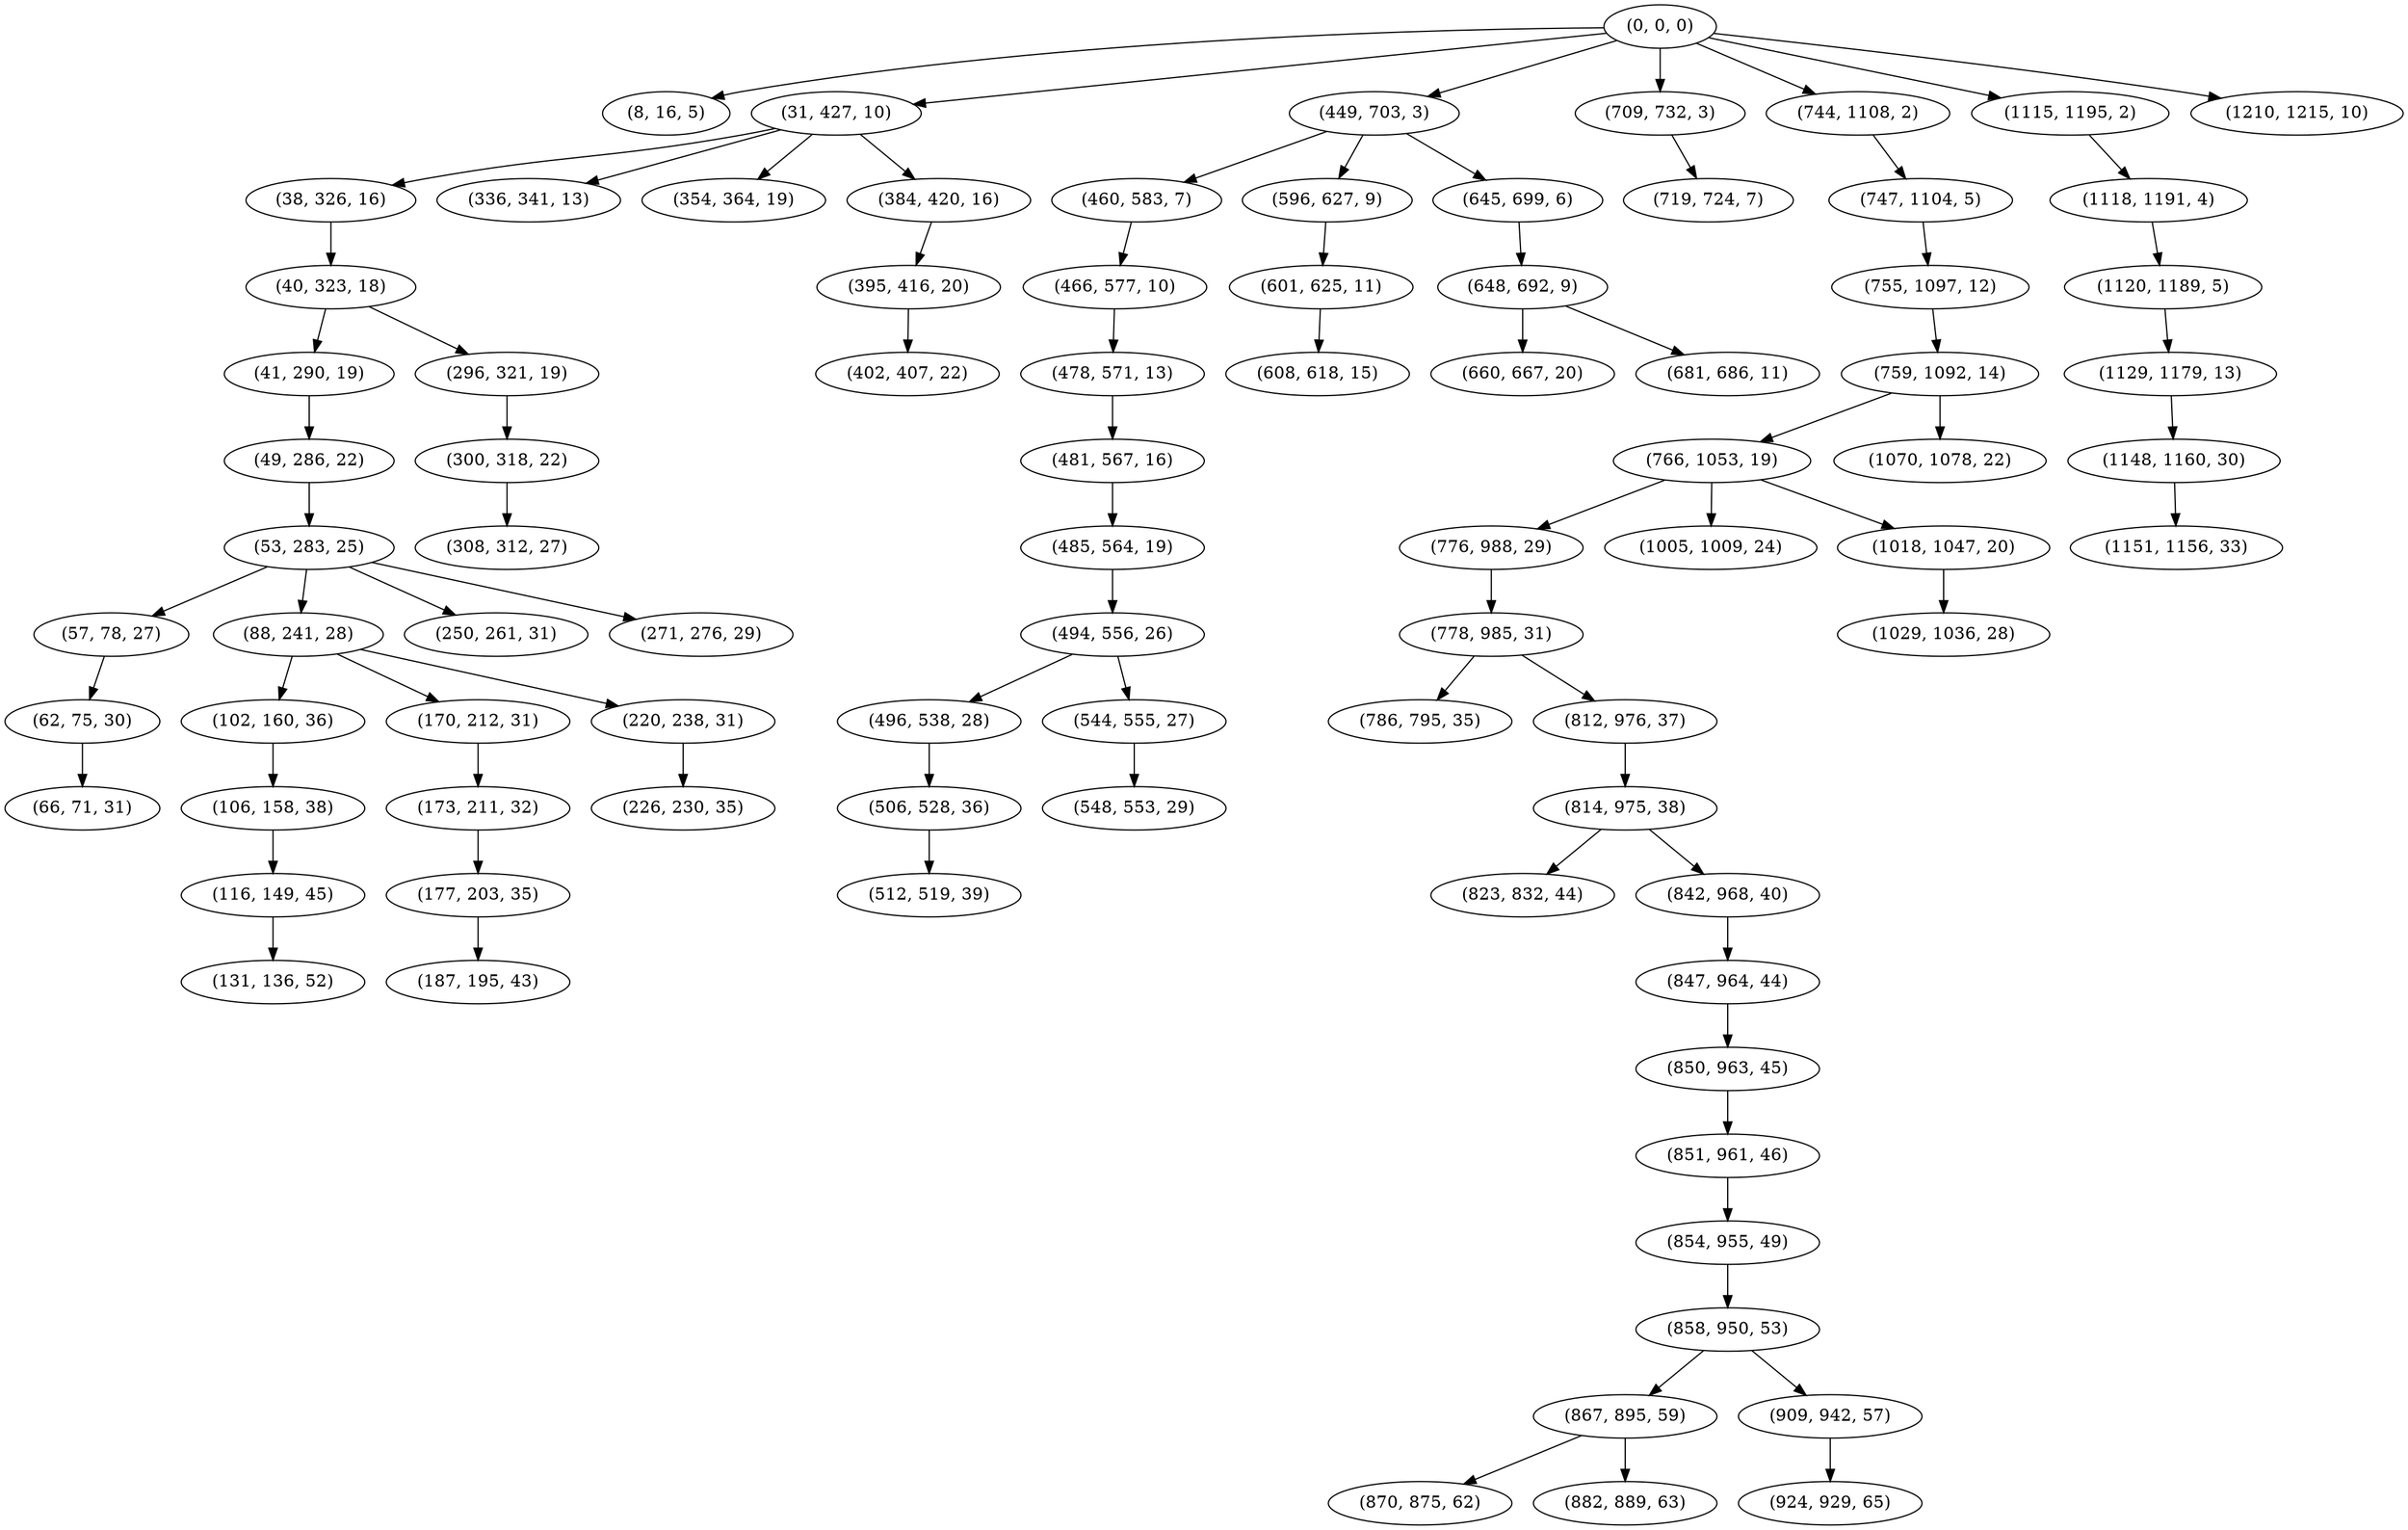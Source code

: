 digraph tree {
    "(0, 0, 0)";
    "(8, 16, 5)";
    "(31, 427, 10)";
    "(38, 326, 16)";
    "(40, 323, 18)";
    "(41, 290, 19)";
    "(49, 286, 22)";
    "(53, 283, 25)";
    "(57, 78, 27)";
    "(62, 75, 30)";
    "(66, 71, 31)";
    "(88, 241, 28)";
    "(102, 160, 36)";
    "(106, 158, 38)";
    "(116, 149, 45)";
    "(131, 136, 52)";
    "(170, 212, 31)";
    "(173, 211, 32)";
    "(177, 203, 35)";
    "(187, 195, 43)";
    "(220, 238, 31)";
    "(226, 230, 35)";
    "(250, 261, 31)";
    "(271, 276, 29)";
    "(296, 321, 19)";
    "(300, 318, 22)";
    "(308, 312, 27)";
    "(336, 341, 13)";
    "(354, 364, 19)";
    "(384, 420, 16)";
    "(395, 416, 20)";
    "(402, 407, 22)";
    "(449, 703, 3)";
    "(460, 583, 7)";
    "(466, 577, 10)";
    "(478, 571, 13)";
    "(481, 567, 16)";
    "(485, 564, 19)";
    "(494, 556, 26)";
    "(496, 538, 28)";
    "(506, 528, 36)";
    "(512, 519, 39)";
    "(544, 555, 27)";
    "(548, 553, 29)";
    "(596, 627, 9)";
    "(601, 625, 11)";
    "(608, 618, 15)";
    "(645, 699, 6)";
    "(648, 692, 9)";
    "(660, 667, 20)";
    "(681, 686, 11)";
    "(709, 732, 3)";
    "(719, 724, 7)";
    "(744, 1108, 2)";
    "(747, 1104, 5)";
    "(755, 1097, 12)";
    "(759, 1092, 14)";
    "(766, 1053, 19)";
    "(776, 988, 29)";
    "(778, 985, 31)";
    "(786, 795, 35)";
    "(812, 976, 37)";
    "(814, 975, 38)";
    "(823, 832, 44)";
    "(842, 968, 40)";
    "(847, 964, 44)";
    "(850, 963, 45)";
    "(851, 961, 46)";
    "(854, 955, 49)";
    "(858, 950, 53)";
    "(867, 895, 59)";
    "(870, 875, 62)";
    "(882, 889, 63)";
    "(909, 942, 57)";
    "(924, 929, 65)";
    "(1005, 1009, 24)";
    "(1018, 1047, 20)";
    "(1029, 1036, 28)";
    "(1070, 1078, 22)";
    "(1115, 1195, 2)";
    "(1118, 1191, 4)";
    "(1120, 1189, 5)";
    "(1129, 1179, 13)";
    "(1148, 1160, 30)";
    "(1151, 1156, 33)";
    "(1210, 1215, 10)";
    "(0, 0, 0)" -> "(8, 16, 5)";
    "(0, 0, 0)" -> "(31, 427, 10)";
    "(0, 0, 0)" -> "(449, 703, 3)";
    "(0, 0, 0)" -> "(709, 732, 3)";
    "(0, 0, 0)" -> "(744, 1108, 2)";
    "(0, 0, 0)" -> "(1115, 1195, 2)";
    "(0, 0, 0)" -> "(1210, 1215, 10)";
    "(31, 427, 10)" -> "(38, 326, 16)";
    "(31, 427, 10)" -> "(336, 341, 13)";
    "(31, 427, 10)" -> "(354, 364, 19)";
    "(31, 427, 10)" -> "(384, 420, 16)";
    "(38, 326, 16)" -> "(40, 323, 18)";
    "(40, 323, 18)" -> "(41, 290, 19)";
    "(40, 323, 18)" -> "(296, 321, 19)";
    "(41, 290, 19)" -> "(49, 286, 22)";
    "(49, 286, 22)" -> "(53, 283, 25)";
    "(53, 283, 25)" -> "(57, 78, 27)";
    "(53, 283, 25)" -> "(88, 241, 28)";
    "(53, 283, 25)" -> "(250, 261, 31)";
    "(53, 283, 25)" -> "(271, 276, 29)";
    "(57, 78, 27)" -> "(62, 75, 30)";
    "(62, 75, 30)" -> "(66, 71, 31)";
    "(88, 241, 28)" -> "(102, 160, 36)";
    "(88, 241, 28)" -> "(170, 212, 31)";
    "(88, 241, 28)" -> "(220, 238, 31)";
    "(102, 160, 36)" -> "(106, 158, 38)";
    "(106, 158, 38)" -> "(116, 149, 45)";
    "(116, 149, 45)" -> "(131, 136, 52)";
    "(170, 212, 31)" -> "(173, 211, 32)";
    "(173, 211, 32)" -> "(177, 203, 35)";
    "(177, 203, 35)" -> "(187, 195, 43)";
    "(220, 238, 31)" -> "(226, 230, 35)";
    "(296, 321, 19)" -> "(300, 318, 22)";
    "(300, 318, 22)" -> "(308, 312, 27)";
    "(384, 420, 16)" -> "(395, 416, 20)";
    "(395, 416, 20)" -> "(402, 407, 22)";
    "(449, 703, 3)" -> "(460, 583, 7)";
    "(449, 703, 3)" -> "(596, 627, 9)";
    "(449, 703, 3)" -> "(645, 699, 6)";
    "(460, 583, 7)" -> "(466, 577, 10)";
    "(466, 577, 10)" -> "(478, 571, 13)";
    "(478, 571, 13)" -> "(481, 567, 16)";
    "(481, 567, 16)" -> "(485, 564, 19)";
    "(485, 564, 19)" -> "(494, 556, 26)";
    "(494, 556, 26)" -> "(496, 538, 28)";
    "(494, 556, 26)" -> "(544, 555, 27)";
    "(496, 538, 28)" -> "(506, 528, 36)";
    "(506, 528, 36)" -> "(512, 519, 39)";
    "(544, 555, 27)" -> "(548, 553, 29)";
    "(596, 627, 9)" -> "(601, 625, 11)";
    "(601, 625, 11)" -> "(608, 618, 15)";
    "(645, 699, 6)" -> "(648, 692, 9)";
    "(648, 692, 9)" -> "(660, 667, 20)";
    "(648, 692, 9)" -> "(681, 686, 11)";
    "(709, 732, 3)" -> "(719, 724, 7)";
    "(744, 1108, 2)" -> "(747, 1104, 5)";
    "(747, 1104, 5)" -> "(755, 1097, 12)";
    "(755, 1097, 12)" -> "(759, 1092, 14)";
    "(759, 1092, 14)" -> "(766, 1053, 19)";
    "(759, 1092, 14)" -> "(1070, 1078, 22)";
    "(766, 1053, 19)" -> "(776, 988, 29)";
    "(766, 1053, 19)" -> "(1005, 1009, 24)";
    "(766, 1053, 19)" -> "(1018, 1047, 20)";
    "(776, 988, 29)" -> "(778, 985, 31)";
    "(778, 985, 31)" -> "(786, 795, 35)";
    "(778, 985, 31)" -> "(812, 976, 37)";
    "(812, 976, 37)" -> "(814, 975, 38)";
    "(814, 975, 38)" -> "(823, 832, 44)";
    "(814, 975, 38)" -> "(842, 968, 40)";
    "(842, 968, 40)" -> "(847, 964, 44)";
    "(847, 964, 44)" -> "(850, 963, 45)";
    "(850, 963, 45)" -> "(851, 961, 46)";
    "(851, 961, 46)" -> "(854, 955, 49)";
    "(854, 955, 49)" -> "(858, 950, 53)";
    "(858, 950, 53)" -> "(867, 895, 59)";
    "(858, 950, 53)" -> "(909, 942, 57)";
    "(867, 895, 59)" -> "(870, 875, 62)";
    "(867, 895, 59)" -> "(882, 889, 63)";
    "(909, 942, 57)" -> "(924, 929, 65)";
    "(1018, 1047, 20)" -> "(1029, 1036, 28)";
    "(1115, 1195, 2)" -> "(1118, 1191, 4)";
    "(1118, 1191, 4)" -> "(1120, 1189, 5)";
    "(1120, 1189, 5)" -> "(1129, 1179, 13)";
    "(1129, 1179, 13)" -> "(1148, 1160, 30)";
    "(1148, 1160, 30)" -> "(1151, 1156, 33)";
}

